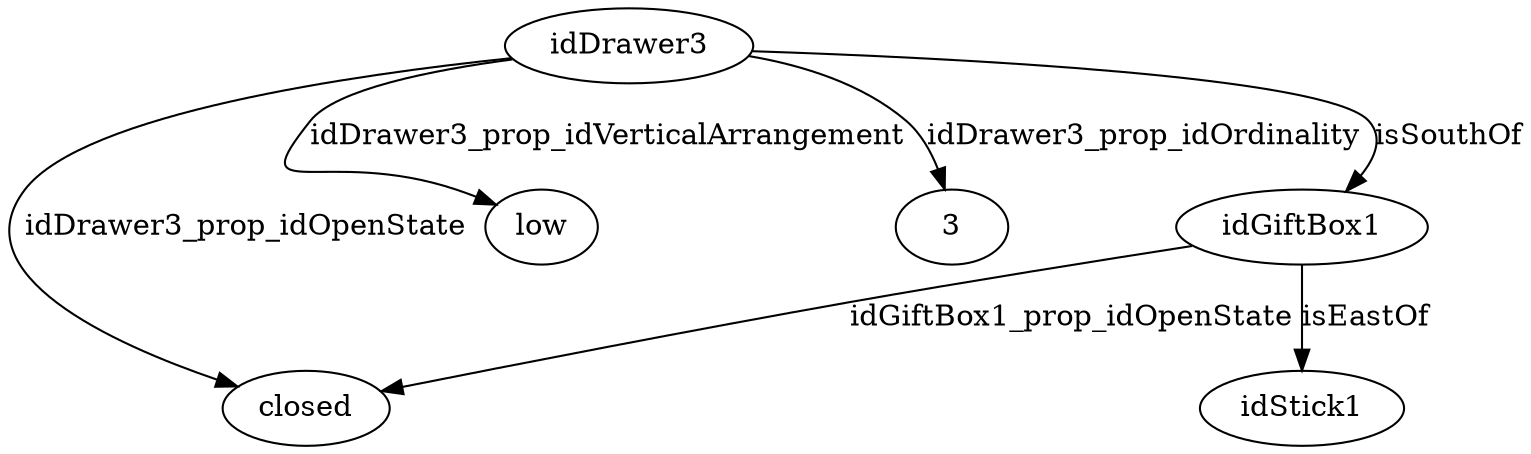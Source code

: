 strict digraph  {
idDrawer3 [node_type=entity_node, root=root];
closed;
low;
3;
idGiftBox1;
idStick1;
idDrawer3 -> closed  [edge_type=property, label=idDrawer3_prop_idOpenState];
idDrawer3 -> low  [edge_type=property, label=idDrawer3_prop_idVerticalArrangement];
idDrawer3 -> 3  [edge_type=property, label=idDrawer3_prop_idOrdinality];
idDrawer3 -> idGiftBox1  [edge_type=relationship, label=isSouthOf];
idGiftBox1 -> closed  [edge_type=property, label=idGiftBox1_prop_idOpenState];
idGiftBox1 -> idStick1  [edge_type=relationship, label=isEastOf];
}
